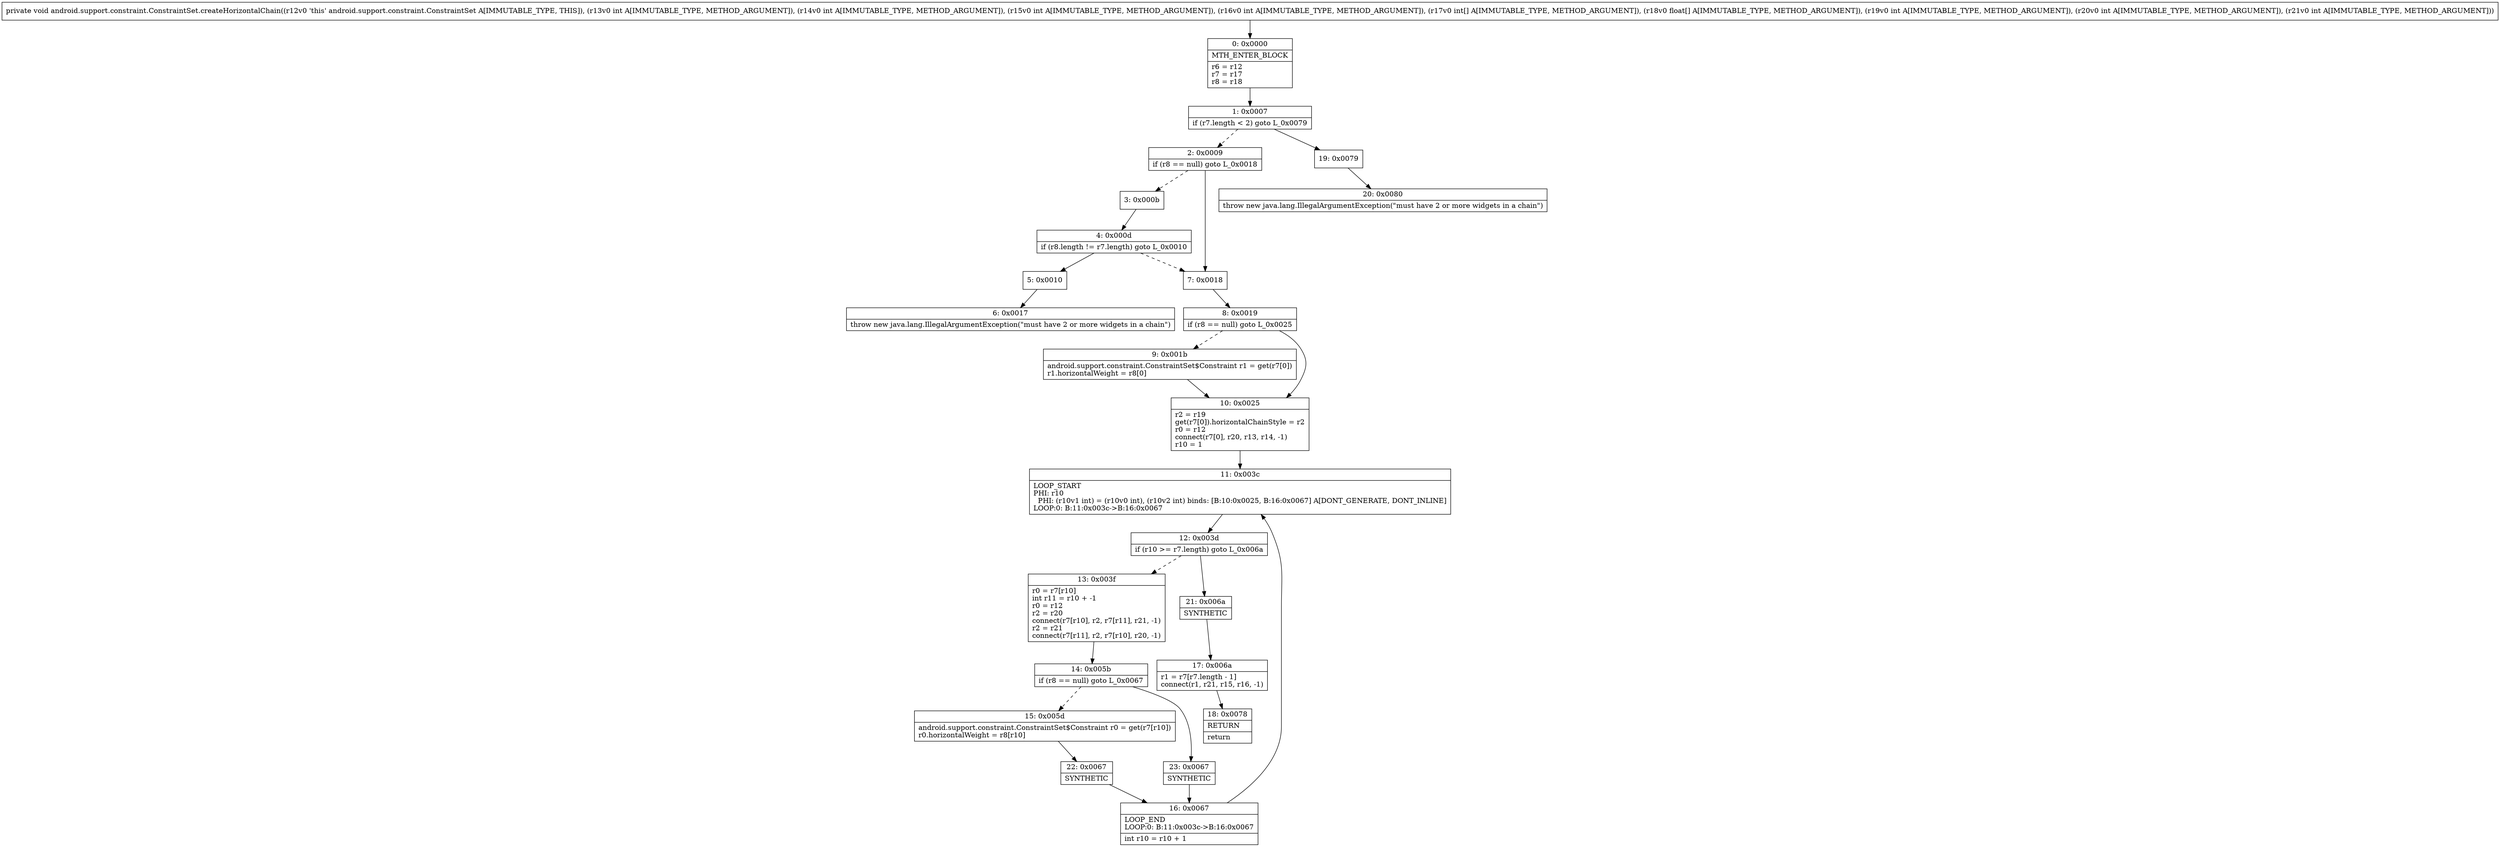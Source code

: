 digraph "CFG forandroid.support.constraint.ConstraintSet.createHorizontalChain(IIII[I[FIII)V" {
Node_0 [shape=record,label="{0\:\ 0x0000|MTH_ENTER_BLOCK\l|r6 = r12\lr7 = r17\lr8 = r18\l}"];
Node_1 [shape=record,label="{1\:\ 0x0007|if (r7.length \< 2) goto L_0x0079\l}"];
Node_2 [shape=record,label="{2\:\ 0x0009|if (r8 == null) goto L_0x0018\l}"];
Node_3 [shape=record,label="{3\:\ 0x000b}"];
Node_4 [shape=record,label="{4\:\ 0x000d|if (r8.length != r7.length) goto L_0x0010\l}"];
Node_5 [shape=record,label="{5\:\ 0x0010}"];
Node_6 [shape=record,label="{6\:\ 0x0017|throw new java.lang.IllegalArgumentException(\"must have 2 or more widgets in a chain\")\l}"];
Node_7 [shape=record,label="{7\:\ 0x0018}"];
Node_8 [shape=record,label="{8\:\ 0x0019|if (r8 == null) goto L_0x0025\l}"];
Node_9 [shape=record,label="{9\:\ 0x001b|android.support.constraint.ConstraintSet$Constraint r1 = get(r7[0])\lr1.horizontalWeight = r8[0]\l}"];
Node_10 [shape=record,label="{10\:\ 0x0025|r2 = r19\lget(r7[0]).horizontalChainStyle = r2\lr0 = r12\lconnect(r7[0], r20, r13, r14, \-1)\lr10 = 1\l}"];
Node_11 [shape=record,label="{11\:\ 0x003c|LOOP_START\lPHI: r10 \l  PHI: (r10v1 int) = (r10v0 int), (r10v2 int) binds: [B:10:0x0025, B:16:0x0067] A[DONT_GENERATE, DONT_INLINE]\lLOOP:0: B:11:0x003c\-\>B:16:0x0067\l}"];
Node_12 [shape=record,label="{12\:\ 0x003d|if (r10 \>= r7.length) goto L_0x006a\l}"];
Node_13 [shape=record,label="{13\:\ 0x003f|r0 = r7[r10]\lint r11 = r10 + \-1\lr0 = r12\lr2 = r20\lconnect(r7[r10], r2, r7[r11], r21, \-1)\lr2 = r21\lconnect(r7[r11], r2, r7[r10], r20, \-1)\l}"];
Node_14 [shape=record,label="{14\:\ 0x005b|if (r8 == null) goto L_0x0067\l}"];
Node_15 [shape=record,label="{15\:\ 0x005d|android.support.constraint.ConstraintSet$Constraint r0 = get(r7[r10])\lr0.horizontalWeight = r8[r10]\l}"];
Node_16 [shape=record,label="{16\:\ 0x0067|LOOP_END\lLOOP:0: B:11:0x003c\-\>B:16:0x0067\l|int r10 = r10 + 1\l}"];
Node_17 [shape=record,label="{17\:\ 0x006a|r1 = r7[r7.length \- 1]\lconnect(r1, r21, r15, r16, \-1)\l}"];
Node_18 [shape=record,label="{18\:\ 0x0078|RETURN\l|return\l}"];
Node_19 [shape=record,label="{19\:\ 0x0079}"];
Node_20 [shape=record,label="{20\:\ 0x0080|throw new java.lang.IllegalArgumentException(\"must have 2 or more widgets in a chain\")\l}"];
Node_21 [shape=record,label="{21\:\ 0x006a|SYNTHETIC\l}"];
Node_22 [shape=record,label="{22\:\ 0x0067|SYNTHETIC\l}"];
Node_23 [shape=record,label="{23\:\ 0x0067|SYNTHETIC\l}"];
MethodNode[shape=record,label="{private void android.support.constraint.ConstraintSet.createHorizontalChain((r12v0 'this' android.support.constraint.ConstraintSet A[IMMUTABLE_TYPE, THIS]), (r13v0 int A[IMMUTABLE_TYPE, METHOD_ARGUMENT]), (r14v0 int A[IMMUTABLE_TYPE, METHOD_ARGUMENT]), (r15v0 int A[IMMUTABLE_TYPE, METHOD_ARGUMENT]), (r16v0 int A[IMMUTABLE_TYPE, METHOD_ARGUMENT]), (r17v0 int[] A[IMMUTABLE_TYPE, METHOD_ARGUMENT]), (r18v0 float[] A[IMMUTABLE_TYPE, METHOD_ARGUMENT]), (r19v0 int A[IMMUTABLE_TYPE, METHOD_ARGUMENT]), (r20v0 int A[IMMUTABLE_TYPE, METHOD_ARGUMENT]), (r21v0 int A[IMMUTABLE_TYPE, METHOD_ARGUMENT])) }"];
MethodNode -> Node_0;
Node_0 -> Node_1;
Node_1 -> Node_2[style=dashed];
Node_1 -> Node_19;
Node_2 -> Node_3[style=dashed];
Node_2 -> Node_7;
Node_3 -> Node_4;
Node_4 -> Node_5;
Node_4 -> Node_7[style=dashed];
Node_5 -> Node_6;
Node_7 -> Node_8;
Node_8 -> Node_9[style=dashed];
Node_8 -> Node_10;
Node_9 -> Node_10;
Node_10 -> Node_11;
Node_11 -> Node_12;
Node_12 -> Node_13[style=dashed];
Node_12 -> Node_21;
Node_13 -> Node_14;
Node_14 -> Node_15[style=dashed];
Node_14 -> Node_23;
Node_15 -> Node_22;
Node_16 -> Node_11;
Node_17 -> Node_18;
Node_19 -> Node_20;
Node_21 -> Node_17;
Node_22 -> Node_16;
Node_23 -> Node_16;
}


